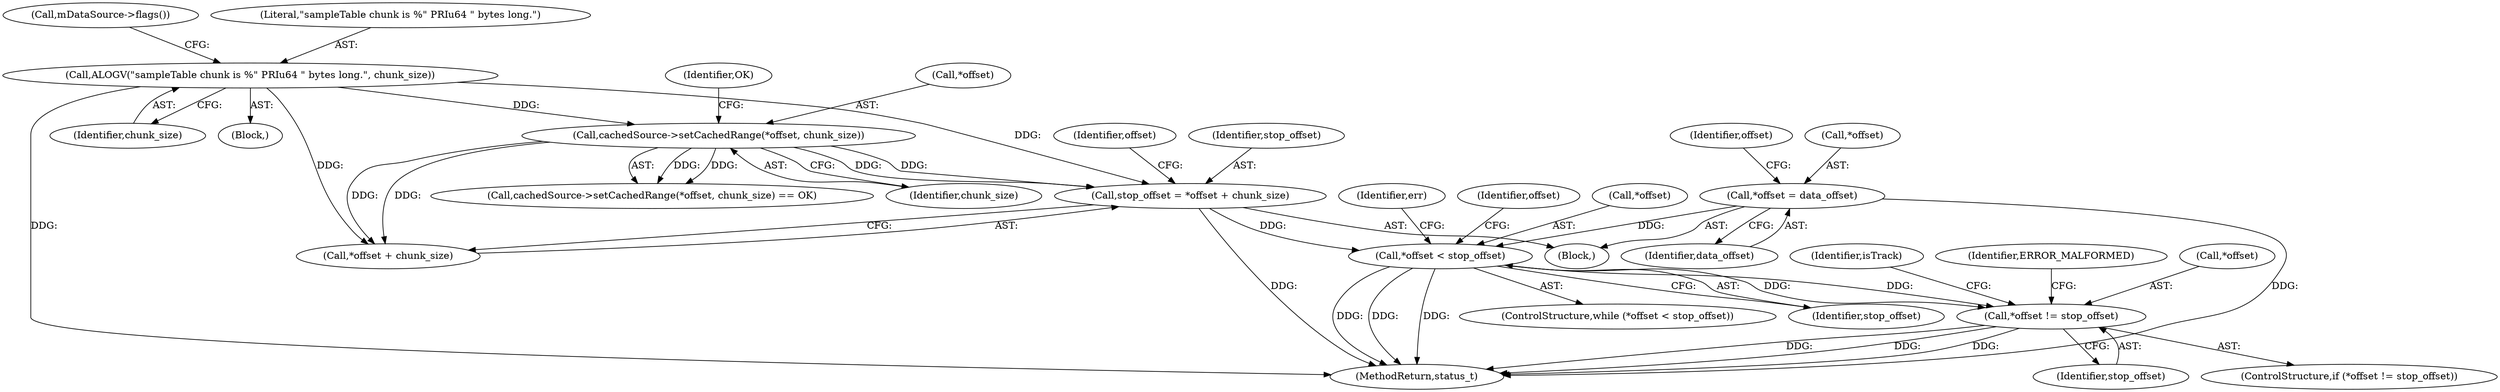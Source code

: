 digraph "0_Android_2674a7218eaa3c87f2ee26d26da5b9170e10f859@pointer" {
"1000500" [label="(Call,*offset != stop_offset)"];
"1000479" [label="(Call,*offset < stop_offset)"];
"1000474" [label="(Call,*offset = data_offset)"];
"1000468" [label="(Call,stop_offset = *offset + chunk_size)"];
"1000395" [label="(Call,cachedSource->setCachedRange(*offset, chunk_size))"];
"1000378" [label="(Call,ALOGV(\"sampleTable chunk is %\" PRIu64 \" bytes long.\", chunk_size))"];
"1000481" [label="(Identifier,offset)"];
"1000482" [label="(Identifier,stop_offset)"];
"1000503" [label="(Identifier,stop_offset)"];
"1000486" [label="(Identifier,err)"];
"1000500" [label="(Call,*offset != stop_offset)"];
"1002927" [label="(MethodReturn,status_t)"];
"1000475" [label="(Call,*offset)"];
"1000398" [label="(Identifier,chunk_size)"];
"1000478" [label="(ControlStructure,while (*offset < stop_offset))"];
"1000380" [label="(Identifier,chunk_size)"];
"1000499" [label="(ControlStructure,if (*offset != stop_offset))"];
"1000502" [label="(Identifier,offset)"];
"1000480" [label="(Call,*offset)"];
"1000474" [label="(Call,*offset = data_offset)"];
"1000468" [label="(Call,stop_offset = *offset + chunk_size)"];
"1000479" [label="(Call,*offset < stop_offset)"];
"1000477" [label="(Identifier,data_offset)"];
"1000501" [label="(Call,*offset)"];
"1000396" [label="(Call,*offset)"];
"1000508" [label="(Identifier,isTrack)"];
"1000506" [label="(Identifier,ERROR_MALFORMED)"];
"1000377" [label="(Block,)"];
"1000470" [label="(Call,*offset + chunk_size)"];
"1000476" [label="(Identifier,offset)"];
"1000399" [label="(Identifier,OK)"];
"1000383" [label="(Call,mDataSource->flags())"];
"1000368" [label="(Block,)"];
"1000469" [label="(Identifier,stop_offset)"];
"1000395" [label="(Call,cachedSource->setCachedRange(*offset, chunk_size))"];
"1000394" [label="(Call,cachedSource->setCachedRange(*offset, chunk_size) == OK)"];
"1000379" [label="(Literal,\"sampleTable chunk is %\" PRIu64 \" bytes long.\")"];
"1000378" [label="(Call,ALOGV(\"sampleTable chunk is %\" PRIu64 \" bytes long.\", chunk_size))"];
"1000500" -> "1000499"  [label="AST: "];
"1000500" -> "1000503"  [label="CFG: "];
"1000501" -> "1000500"  [label="AST: "];
"1000503" -> "1000500"  [label="AST: "];
"1000506" -> "1000500"  [label="CFG: "];
"1000508" -> "1000500"  [label="CFG: "];
"1000500" -> "1002927"  [label="DDG: "];
"1000500" -> "1002927"  [label="DDG: "];
"1000500" -> "1002927"  [label="DDG: "];
"1000479" -> "1000500"  [label="DDG: "];
"1000479" -> "1000500"  [label="DDG: "];
"1000479" -> "1000478"  [label="AST: "];
"1000479" -> "1000482"  [label="CFG: "];
"1000480" -> "1000479"  [label="AST: "];
"1000482" -> "1000479"  [label="AST: "];
"1000486" -> "1000479"  [label="CFG: "];
"1000502" -> "1000479"  [label="CFG: "];
"1000479" -> "1002927"  [label="DDG: "];
"1000479" -> "1002927"  [label="DDG: "];
"1000479" -> "1002927"  [label="DDG: "];
"1000474" -> "1000479"  [label="DDG: "];
"1000468" -> "1000479"  [label="DDG: "];
"1000474" -> "1000368"  [label="AST: "];
"1000474" -> "1000477"  [label="CFG: "];
"1000475" -> "1000474"  [label="AST: "];
"1000477" -> "1000474"  [label="AST: "];
"1000481" -> "1000474"  [label="CFG: "];
"1000474" -> "1002927"  [label="DDG: "];
"1000468" -> "1000368"  [label="AST: "];
"1000468" -> "1000470"  [label="CFG: "];
"1000469" -> "1000468"  [label="AST: "];
"1000470" -> "1000468"  [label="AST: "];
"1000476" -> "1000468"  [label="CFG: "];
"1000468" -> "1002927"  [label="DDG: "];
"1000395" -> "1000468"  [label="DDG: "];
"1000395" -> "1000468"  [label="DDG: "];
"1000378" -> "1000468"  [label="DDG: "];
"1000395" -> "1000394"  [label="AST: "];
"1000395" -> "1000398"  [label="CFG: "];
"1000396" -> "1000395"  [label="AST: "];
"1000398" -> "1000395"  [label="AST: "];
"1000399" -> "1000395"  [label="CFG: "];
"1000395" -> "1000394"  [label="DDG: "];
"1000395" -> "1000394"  [label="DDG: "];
"1000378" -> "1000395"  [label="DDG: "];
"1000395" -> "1000470"  [label="DDG: "];
"1000395" -> "1000470"  [label="DDG: "];
"1000378" -> "1000377"  [label="AST: "];
"1000378" -> "1000380"  [label="CFG: "];
"1000379" -> "1000378"  [label="AST: "];
"1000380" -> "1000378"  [label="AST: "];
"1000383" -> "1000378"  [label="CFG: "];
"1000378" -> "1002927"  [label="DDG: "];
"1000378" -> "1000470"  [label="DDG: "];
}
